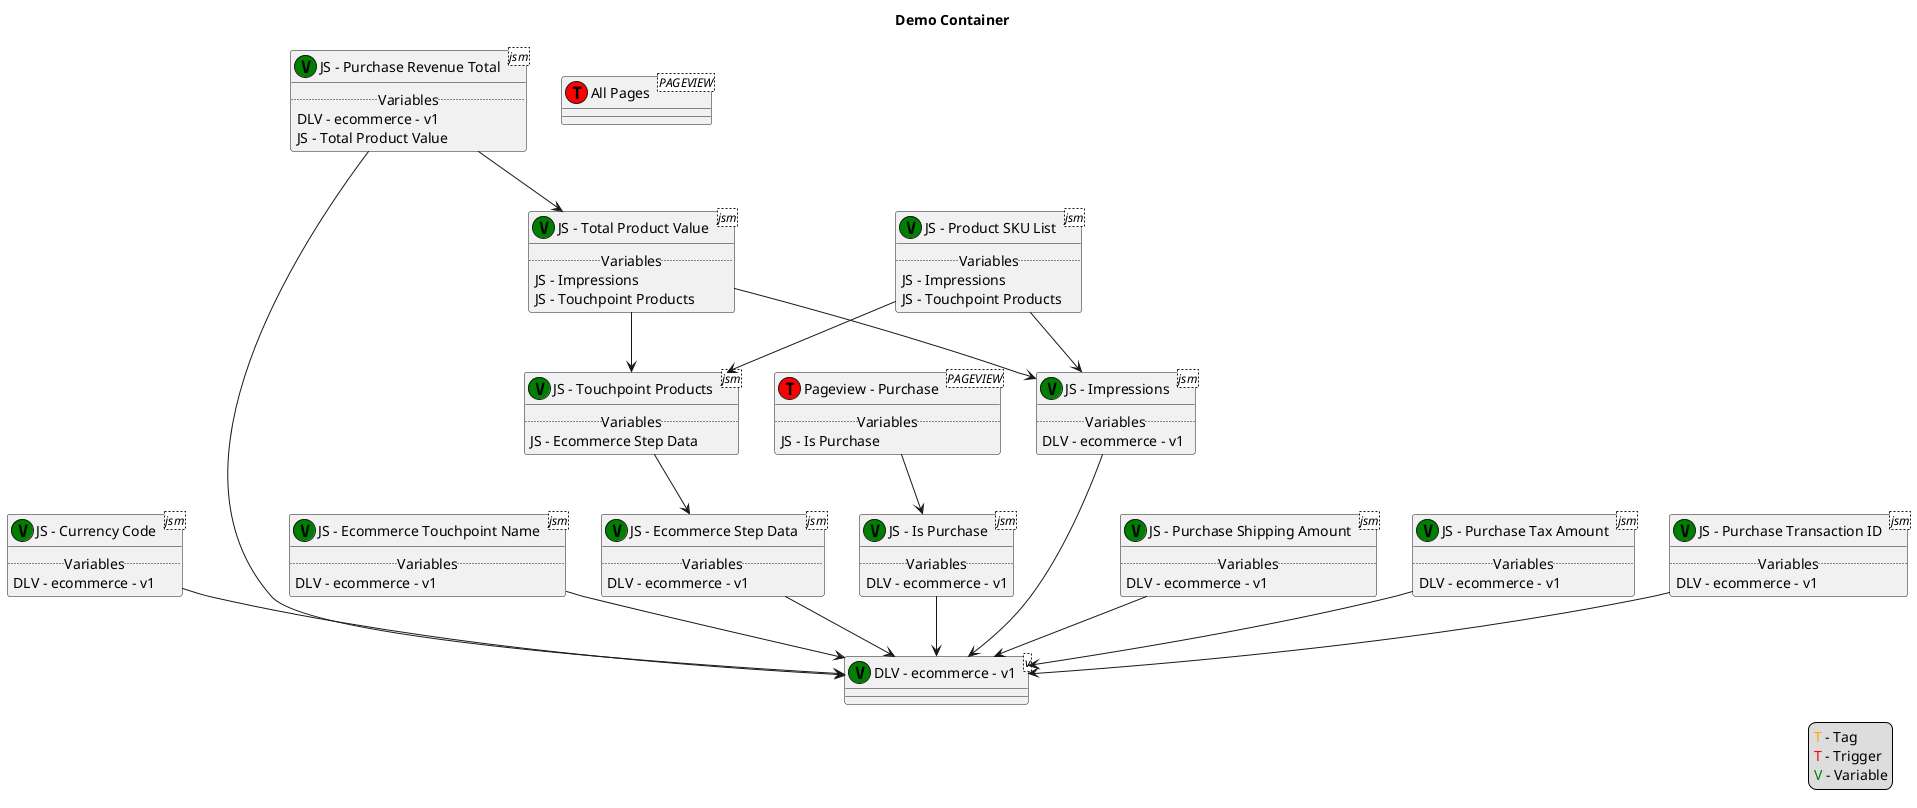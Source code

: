 @startuml
title Demo Container
legend right
<color:orange>T</color> - Tag
<color:red>T</color> - Trigger
<color:green>V</color> - Variable
end legend
class "Pageview - Purchase" as 1436<PAGEVIEW> << (T, red) >> {
    .. Variables ..
    JS - Is Purchase
}
class "All Pages" as 2147479553<PAGEVIEW> << (T, red) >>
class "DLV - ecommerce - v1" as 2211<v> << (V, green) >>
class "JS - Currency Code" as 2213<jsm> << (V, green) >> {
    .. Variables ..
    DLV - ecommerce - v1
}
class "JS - Ecommerce Step Data" as 2214<jsm> << (V, green) >> {
    .. Variables ..
    DLV - ecommerce - v1
}
class "JS - Ecommerce Touchpoint Name" as 2215<jsm> << (V, green) >> {
    .. Variables ..
    DLV - ecommerce - v1
}
class "JS - Impressions" as 2216<jsm> << (V, green) >> {
    .. Variables ..
    DLV - ecommerce - v1
}
class "JS - Is Purchase" as 2212<jsm> << (V, green) >> {
    .. Variables ..
    DLV - ecommerce - v1
}
class "JS - Product SKU List" as 2218<jsm> << (V, green) >> {
    .. Variables ..
    JS - Impressions
    JS - Touchpoint Products
}
class "JS - Purchase Revenue Total" as 2220<jsm> << (V, green) >> {
    .. Variables ..
    DLV - ecommerce - v1
    JS - Total Product Value
}
class "JS - Purchase Shipping Amount" as 2221<jsm> << (V, green) >> {
    .. Variables ..
    DLV - ecommerce - v1
}
class "JS - Purchase Tax Amount" as 2222<jsm> << (V, green) >> {
    .. Variables ..
    DLV - ecommerce - v1
}
class "JS - Purchase Transaction ID" as 2223<jsm> << (V, green) >> {
    .. Variables ..
    DLV - ecommerce - v1
}
class "JS - Total Product Value" as 2219<jsm> << (V, green) >> {
    .. Variables ..
    JS - Impressions
    JS - Touchpoint Products
}
class "JS - Touchpoint Products" as 2217<jsm> << (V, green) >> {
    .. Variables ..
    JS - Ecommerce Step Data
}
1436 --> 2212
2213 --> 2211
2214 --> 2211
2215 --> 2211
2216 --> 2211
2212 --> 2211
2218 --> 2216
2218 --> 2217
2220 --> 2211
2220 --> 2219
2221 --> 2211
2222 --> 2211
2223 --> 2211
2219 --> 2216
2219 --> 2217
2217 --> 2214
@enduml